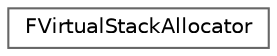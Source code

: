 digraph "Graphical Class Hierarchy"
{
 // INTERACTIVE_SVG=YES
 // LATEX_PDF_SIZE
  bgcolor="transparent";
  edge [fontname=Helvetica,fontsize=10,labelfontname=Helvetica,labelfontsize=10];
  node [fontname=Helvetica,fontsize=10,shape=box,height=0.2,width=0.4];
  rankdir="LR";
  Node0 [id="Node000000",label="FVirtualStackAllocator",height=0.2,width=0.4,color="grey40", fillcolor="white", style="filled",URL="$d2/d13/classFVirtualStackAllocator.html",tooltip=" "];
}
